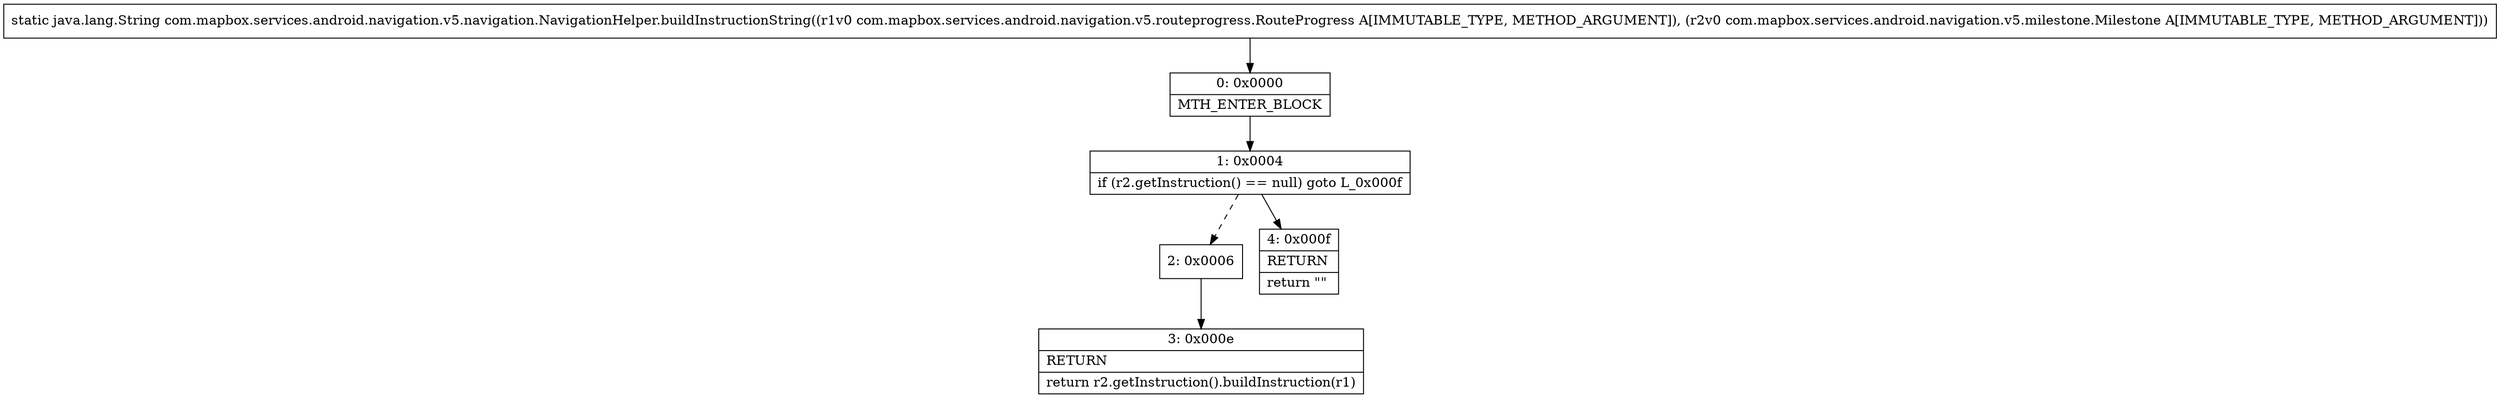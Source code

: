 digraph "CFG forcom.mapbox.services.android.navigation.v5.navigation.NavigationHelper.buildInstructionString(Lcom\/mapbox\/services\/android\/navigation\/v5\/routeprogress\/RouteProgress;Lcom\/mapbox\/services\/android\/navigation\/v5\/milestone\/Milestone;)Ljava\/lang\/String;" {
Node_0 [shape=record,label="{0\:\ 0x0000|MTH_ENTER_BLOCK\l}"];
Node_1 [shape=record,label="{1\:\ 0x0004|if (r2.getInstruction() == null) goto L_0x000f\l}"];
Node_2 [shape=record,label="{2\:\ 0x0006}"];
Node_3 [shape=record,label="{3\:\ 0x000e|RETURN\l|return r2.getInstruction().buildInstruction(r1)\l}"];
Node_4 [shape=record,label="{4\:\ 0x000f|RETURN\l|return \"\"\l}"];
MethodNode[shape=record,label="{static java.lang.String com.mapbox.services.android.navigation.v5.navigation.NavigationHelper.buildInstructionString((r1v0 com.mapbox.services.android.navigation.v5.routeprogress.RouteProgress A[IMMUTABLE_TYPE, METHOD_ARGUMENT]), (r2v0 com.mapbox.services.android.navigation.v5.milestone.Milestone A[IMMUTABLE_TYPE, METHOD_ARGUMENT])) }"];
MethodNode -> Node_0;
Node_0 -> Node_1;
Node_1 -> Node_2[style=dashed];
Node_1 -> Node_4;
Node_2 -> Node_3;
}

